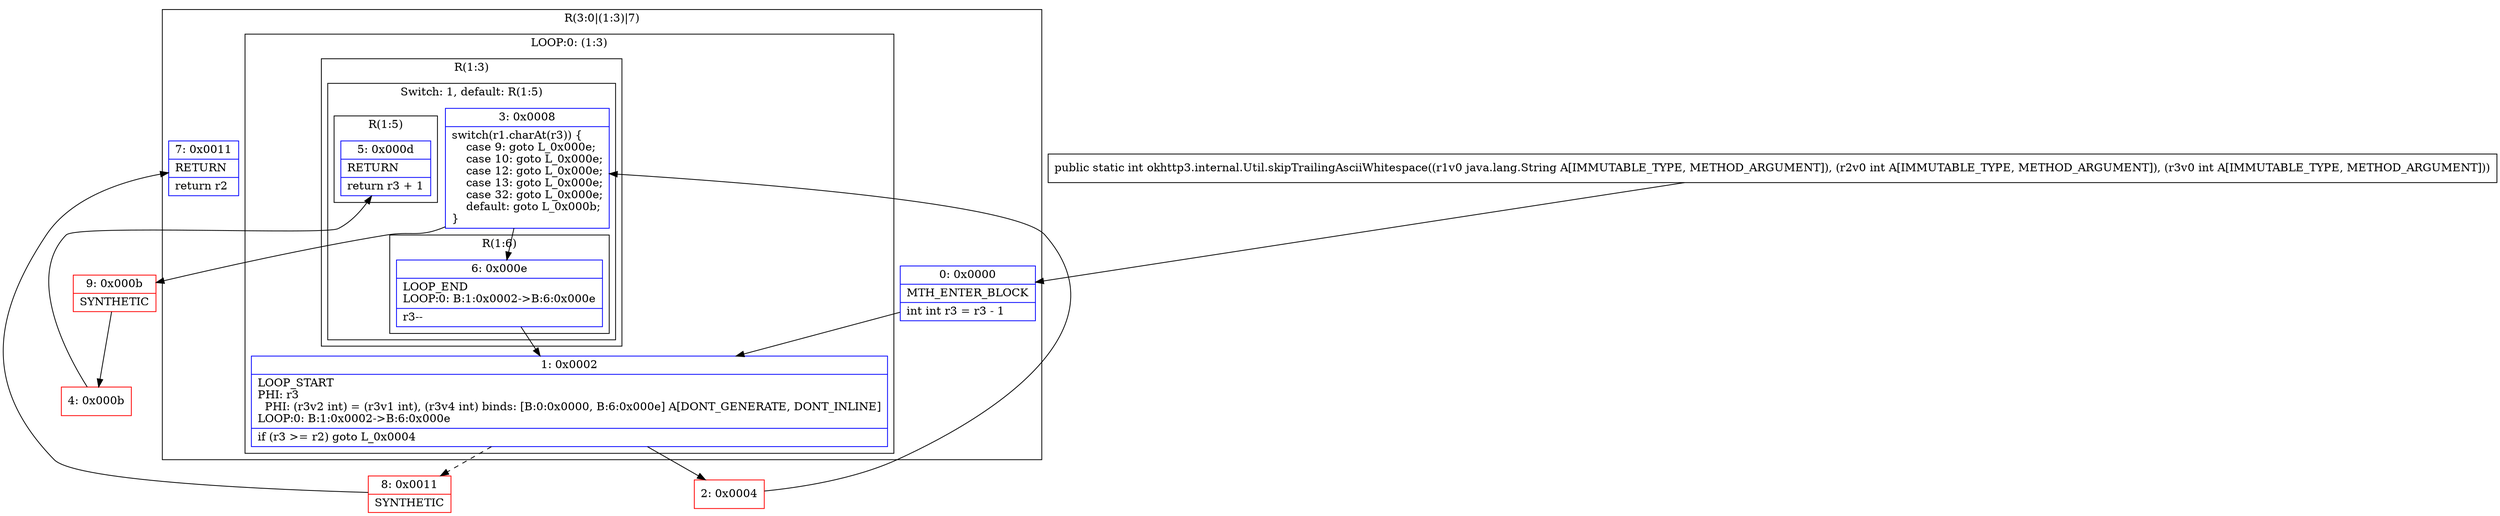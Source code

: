 digraph "CFG forokhttp3.internal.Util.skipTrailingAsciiWhitespace(Ljava\/lang\/String;II)I" {
subgraph cluster_Region_1427179097 {
label = "R(3:0|(1:3)|7)";
node [shape=record,color=blue];
Node_0 [shape=record,label="{0\:\ 0x0000|MTH_ENTER_BLOCK\l|int int r3 = r3 \- 1\l}"];
subgraph cluster_LoopRegion_1934857409 {
label = "LOOP:0: (1:3)";
node [shape=record,color=blue];
Node_1 [shape=record,label="{1\:\ 0x0002|LOOP_START\lPHI: r3 \l  PHI: (r3v2 int) = (r3v1 int), (r3v4 int) binds: [B:0:0x0000, B:6:0x000e] A[DONT_GENERATE, DONT_INLINE]\lLOOP:0: B:1:0x0002\-\>B:6:0x000e\l|if (r3 \>= r2) goto L_0x0004\l}"];
subgraph cluster_Region_961312919 {
label = "R(1:3)";
node [shape=record,color=blue];
subgraph cluster_SwitchRegion_195903245 {
label = "Switch: 1, default: R(1:5)";
node [shape=record,color=blue];
Node_3 [shape=record,label="{3\:\ 0x0008|switch(r1.charAt(r3)) \{\l    case 9: goto L_0x000e;\l    case 10: goto L_0x000e;\l    case 12: goto L_0x000e;\l    case 13: goto L_0x000e;\l    case 32: goto L_0x000e;\l    default: goto L_0x000b;\l\}\l}"];
subgraph cluster_Region_623687908 {
label = "R(1:6)";
node [shape=record,color=blue];
Node_6 [shape=record,label="{6\:\ 0x000e|LOOP_END\lLOOP:0: B:1:0x0002\-\>B:6:0x000e\l|r3\-\-\l}"];
}
subgraph cluster_Region_1448330223 {
label = "R(1:5)";
node [shape=record,color=blue];
Node_5 [shape=record,label="{5\:\ 0x000d|RETURN\l|return r3 + 1\l}"];
}
}
}
}
Node_7 [shape=record,label="{7\:\ 0x0011|RETURN\l|return r2\l}"];
}
Node_2 [shape=record,color=red,label="{2\:\ 0x0004}"];
Node_4 [shape=record,color=red,label="{4\:\ 0x000b}"];
Node_8 [shape=record,color=red,label="{8\:\ 0x0011|SYNTHETIC\l}"];
Node_9 [shape=record,color=red,label="{9\:\ 0x000b|SYNTHETIC\l}"];
MethodNode[shape=record,label="{public static int okhttp3.internal.Util.skipTrailingAsciiWhitespace((r1v0 java.lang.String A[IMMUTABLE_TYPE, METHOD_ARGUMENT]), (r2v0 int A[IMMUTABLE_TYPE, METHOD_ARGUMENT]), (r3v0 int A[IMMUTABLE_TYPE, METHOD_ARGUMENT])) }"];
MethodNode -> Node_0;
Node_0 -> Node_1;
Node_1 -> Node_2;
Node_1 -> Node_8[style=dashed];
Node_3 -> Node_6;
Node_3 -> Node_9;
Node_6 -> Node_1;
Node_2 -> Node_3;
Node_4 -> Node_5;
Node_8 -> Node_7;
Node_9 -> Node_4;
}

